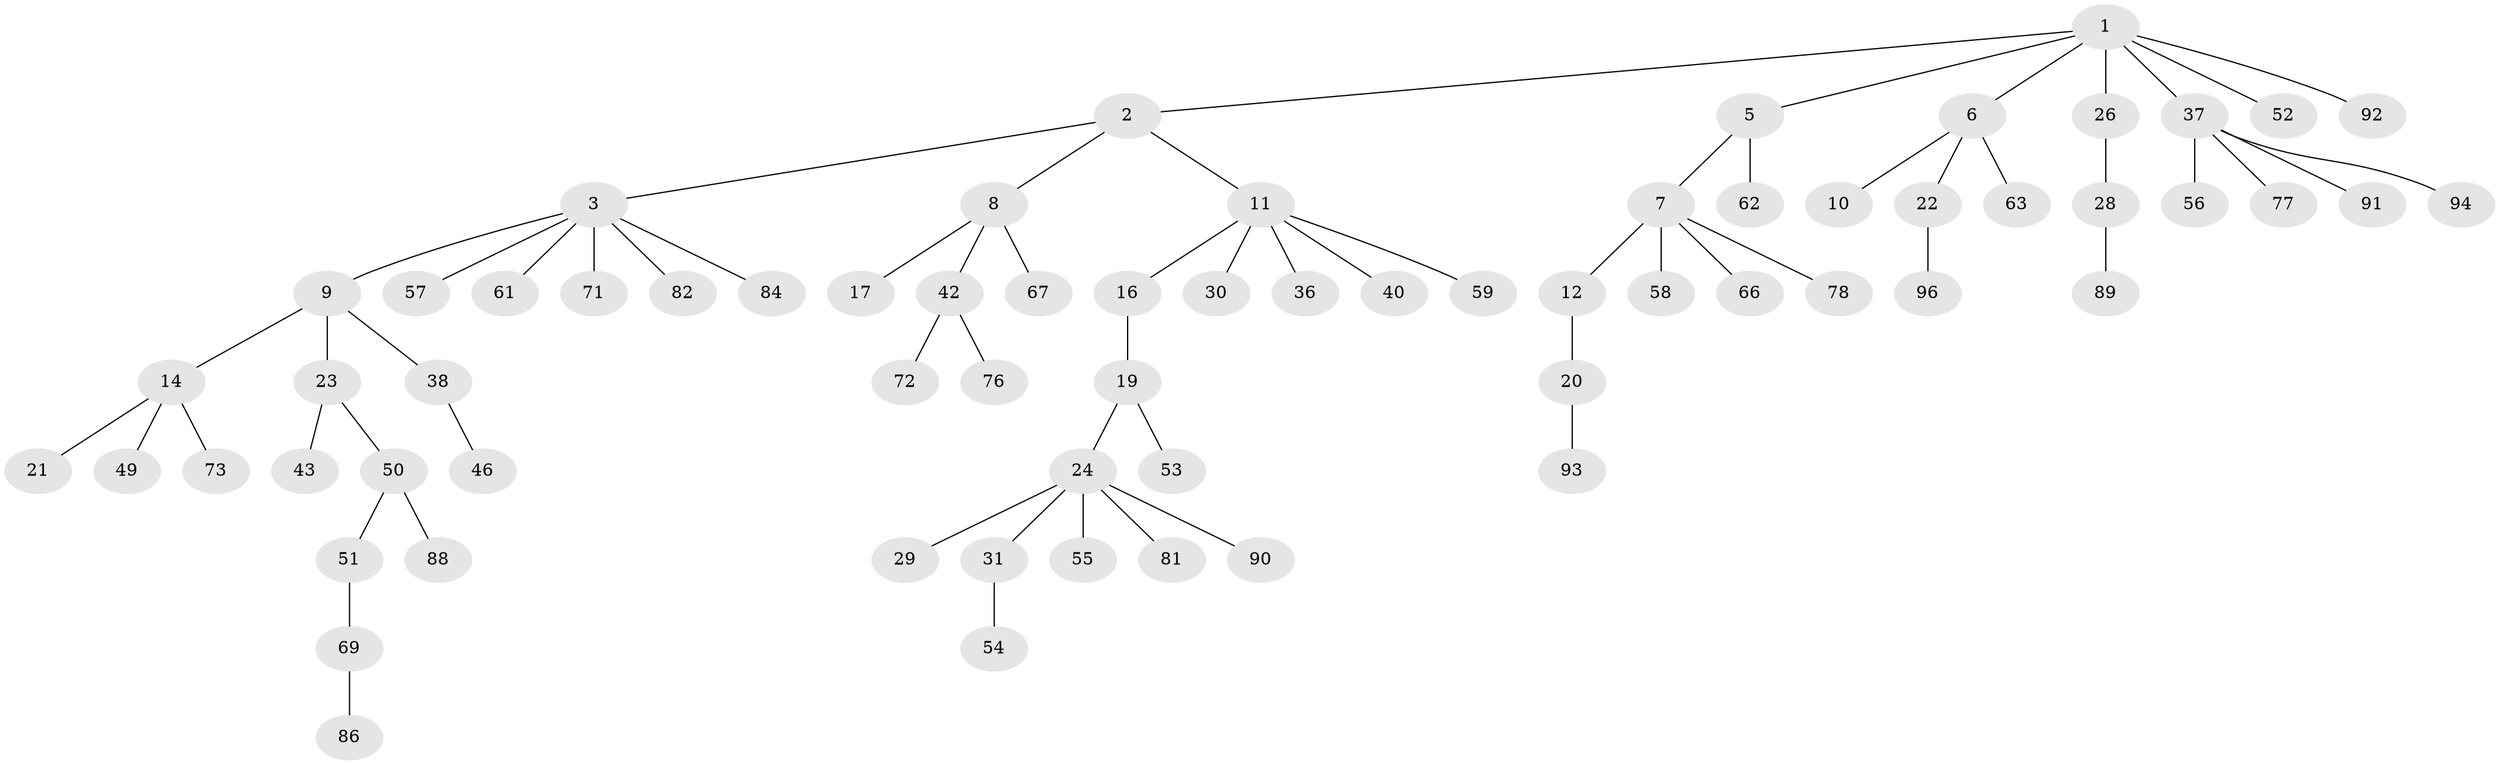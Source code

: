 // Generated by graph-tools (version 1.1) at 2025/24/03/03/25 07:24:05]
// undirected, 67 vertices, 66 edges
graph export_dot {
graph [start="1"]
  node [color=gray90,style=filled];
  1 [super="+18"];
  2 [super="+4"];
  3 [super="+13"];
  5 [super="+33"];
  6 [super="+32"];
  7 [super="+27"];
  8 [super="+34"];
  9;
  10;
  11 [super="+15"];
  12;
  14 [super="+44"];
  16 [super="+65"];
  17;
  19 [super="+75"];
  20 [super="+64"];
  21;
  22;
  23;
  24 [super="+25"];
  26 [super="+35"];
  28 [super="+41"];
  29 [super="+60"];
  30 [super="+39"];
  31 [super="+47"];
  36;
  37 [super="+48"];
  38;
  40;
  42 [super="+45"];
  43;
  46;
  49;
  50 [super="+85"];
  51 [super="+70"];
  52 [super="+74"];
  53 [super="+80"];
  54;
  55;
  56;
  57;
  58;
  59;
  61;
  62 [super="+79"];
  63;
  66 [super="+68"];
  67;
  69 [super="+83"];
  71;
  72;
  73;
  76 [super="+87"];
  77;
  78;
  81;
  82;
  84;
  86;
  88;
  89;
  90 [super="+95"];
  91;
  92;
  93;
  94;
  96;
  1 -- 2;
  1 -- 5;
  1 -- 6;
  1 -- 52;
  1 -- 92;
  1 -- 26;
  1 -- 37;
  2 -- 3;
  2 -- 8;
  2 -- 11;
  3 -- 9;
  3 -- 57;
  3 -- 61;
  3 -- 71;
  3 -- 82;
  3 -- 84;
  5 -- 7;
  5 -- 62;
  6 -- 10;
  6 -- 22;
  6 -- 63;
  7 -- 12;
  7 -- 58;
  7 -- 78;
  7 -- 66;
  8 -- 17;
  8 -- 42;
  8 -- 67;
  9 -- 14;
  9 -- 23;
  9 -- 38;
  11 -- 30;
  11 -- 40;
  11 -- 59;
  11 -- 16;
  11 -- 36;
  12 -- 20;
  14 -- 21;
  14 -- 49;
  14 -- 73;
  16 -- 19;
  19 -- 24;
  19 -- 53;
  20 -- 93;
  22 -- 96;
  23 -- 43;
  23 -- 50;
  24 -- 29;
  24 -- 31;
  24 -- 55;
  24 -- 90;
  24 -- 81;
  26 -- 28;
  28 -- 89;
  31 -- 54;
  37 -- 77;
  37 -- 56;
  37 -- 91;
  37 -- 94;
  38 -- 46;
  42 -- 72;
  42 -- 76;
  50 -- 51;
  50 -- 88;
  51 -- 69;
  69 -- 86;
}
